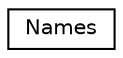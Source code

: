 digraph "Graphical Class Hierarchy"
{
  edge [fontname="Helvetica",fontsize="10",labelfontname="Helvetica",labelfontsize="10"];
  node [fontname="Helvetica",fontsize="10",shape=record];
  rankdir="LR";
  Node0 [label="Names",height=0.2,width=0.4,color="black", fillcolor="white", style="filled",URL="$struct_names.html"];
}
